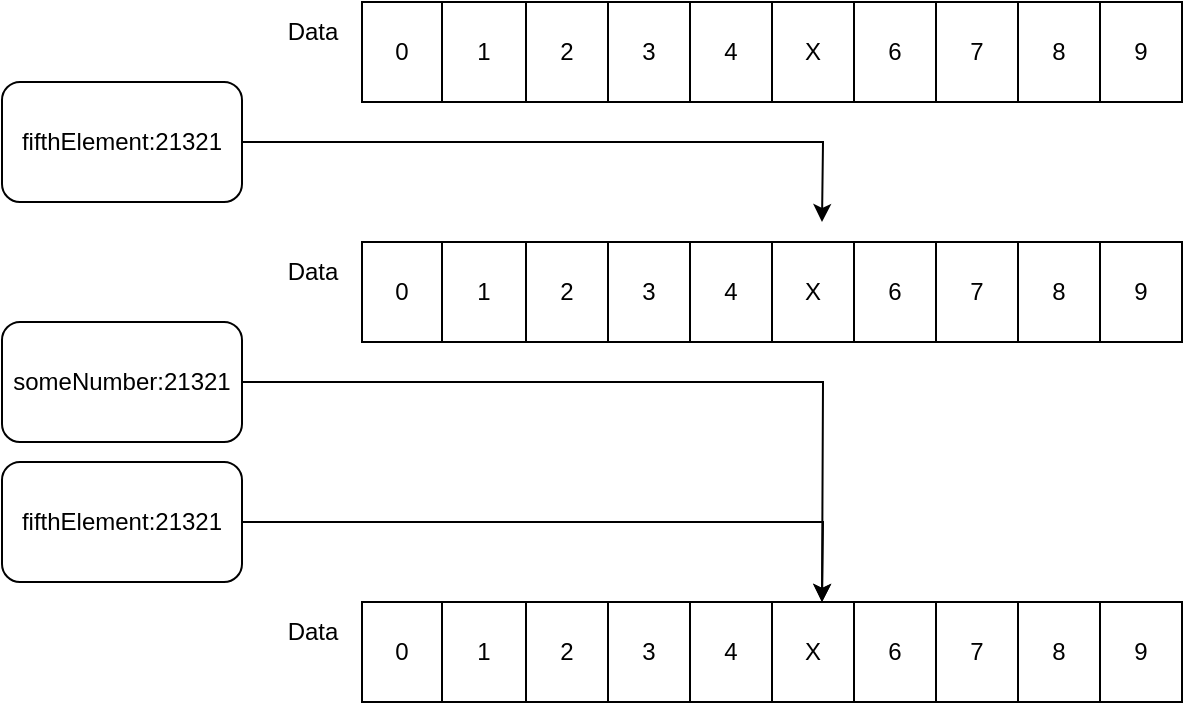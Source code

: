 <mxfile version="21.0.8" type="device"><diagram name="Page-1" id="xcseX_8jl4Rnu4aj0fn8"><mxGraphModel dx="1434" dy="907" grid="1" gridSize="10" guides="1" tooltips="1" connect="1" arrows="1" fold="1" page="1" pageScale="1" pageWidth="850" pageHeight="1100" math="0" shadow="0"><root><mxCell id="0"/><mxCell id="1" parent="0"/><mxCell id="iy7wo-WVDIVstyV2DdBM-16" value="" style="shape=table;startSize=0;container=1;collapsible=0;childLayout=tableLayout;" vertex="1" parent="1"><mxGeometry x="240" y="40" width="410" height="50" as="geometry"/></mxCell><mxCell id="iy7wo-WVDIVstyV2DdBM-17" value="" style="shape=tableRow;horizontal=0;startSize=0;swimlaneHead=0;swimlaneBody=0;strokeColor=inherit;top=0;left=0;bottom=0;right=0;collapsible=0;dropTarget=0;fillColor=none;points=[[0,0.5],[1,0.5]];portConstraint=eastwest;" vertex="1" parent="iy7wo-WVDIVstyV2DdBM-16"><mxGeometry width="410" height="50" as="geometry"/></mxCell><mxCell id="iy7wo-WVDIVstyV2DdBM-18" value="0" style="shape=partialRectangle;html=1;whiteSpace=wrap;connectable=0;strokeColor=inherit;overflow=hidden;fillColor=none;top=0;left=0;bottom=0;right=0;pointerEvents=1;" vertex="1" parent="iy7wo-WVDIVstyV2DdBM-17"><mxGeometry width="40" height="50" as="geometry"><mxRectangle width="40" height="50" as="alternateBounds"/></mxGeometry></mxCell><mxCell id="iy7wo-WVDIVstyV2DdBM-19" value="1" style="shape=partialRectangle;html=1;whiteSpace=wrap;connectable=0;strokeColor=inherit;overflow=hidden;fillColor=none;top=0;left=0;bottom=0;right=0;pointerEvents=1;" vertex="1" parent="iy7wo-WVDIVstyV2DdBM-17"><mxGeometry x="40" width="42" height="50" as="geometry"><mxRectangle width="42" height="50" as="alternateBounds"/></mxGeometry></mxCell><mxCell id="iy7wo-WVDIVstyV2DdBM-20" value="2" style="shape=partialRectangle;html=1;whiteSpace=wrap;connectable=0;strokeColor=inherit;overflow=hidden;fillColor=none;top=0;left=0;bottom=0;right=0;pointerEvents=1;" vertex="1" parent="iy7wo-WVDIVstyV2DdBM-17"><mxGeometry x="82" width="41" height="50" as="geometry"><mxRectangle width="41" height="50" as="alternateBounds"/></mxGeometry></mxCell><mxCell id="iy7wo-WVDIVstyV2DdBM-21" value="3" style="shape=partialRectangle;html=1;whiteSpace=wrap;connectable=0;strokeColor=inherit;overflow=hidden;fillColor=none;top=0;left=0;bottom=0;right=0;pointerEvents=1;" vertex="1" parent="iy7wo-WVDIVstyV2DdBM-17"><mxGeometry x="123" width="41" height="50" as="geometry"><mxRectangle width="41" height="50" as="alternateBounds"/></mxGeometry></mxCell><mxCell id="iy7wo-WVDIVstyV2DdBM-22" value="4" style="shape=partialRectangle;html=1;whiteSpace=wrap;connectable=0;strokeColor=inherit;overflow=hidden;fillColor=none;top=0;left=0;bottom=0;right=0;pointerEvents=1;" vertex="1" parent="iy7wo-WVDIVstyV2DdBM-17"><mxGeometry x="164" width="41" height="50" as="geometry"><mxRectangle width="41" height="50" as="alternateBounds"/></mxGeometry></mxCell><mxCell id="iy7wo-WVDIVstyV2DdBM-23" value="X" style="shape=partialRectangle;html=1;whiteSpace=wrap;connectable=0;strokeColor=inherit;overflow=hidden;fillColor=none;top=0;left=0;bottom=0;right=0;pointerEvents=1;" vertex="1" parent="iy7wo-WVDIVstyV2DdBM-17"><mxGeometry x="205" width="41" height="50" as="geometry"><mxRectangle width="41" height="50" as="alternateBounds"/></mxGeometry></mxCell><mxCell id="iy7wo-WVDIVstyV2DdBM-24" value="6" style="shape=partialRectangle;html=1;whiteSpace=wrap;connectable=0;strokeColor=inherit;overflow=hidden;fillColor=none;top=0;left=0;bottom=0;right=0;pointerEvents=1;" vertex="1" parent="iy7wo-WVDIVstyV2DdBM-17"><mxGeometry x="246" width="41" height="50" as="geometry"><mxRectangle width="41" height="50" as="alternateBounds"/></mxGeometry></mxCell><mxCell id="iy7wo-WVDIVstyV2DdBM-25" value="7" style="shape=partialRectangle;html=1;whiteSpace=wrap;connectable=0;strokeColor=inherit;overflow=hidden;fillColor=none;top=0;left=0;bottom=0;right=0;pointerEvents=1;" vertex="1" parent="iy7wo-WVDIVstyV2DdBM-17"><mxGeometry x="287" width="41" height="50" as="geometry"><mxRectangle width="41" height="50" as="alternateBounds"/></mxGeometry></mxCell><mxCell id="iy7wo-WVDIVstyV2DdBM-26" value="8" style="shape=partialRectangle;html=1;whiteSpace=wrap;connectable=0;strokeColor=inherit;overflow=hidden;fillColor=none;top=0;left=0;bottom=0;right=0;pointerEvents=1;" vertex="1" parent="iy7wo-WVDIVstyV2DdBM-17"><mxGeometry x="328" width="41" height="50" as="geometry"><mxRectangle width="41" height="50" as="alternateBounds"/></mxGeometry></mxCell><mxCell id="iy7wo-WVDIVstyV2DdBM-27" value="9" style="shape=partialRectangle;html=1;whiteSpace=wrap;connectable=0;strokeColor=inherit;overflow=hidden;fillColor=none;top=0;left=0;bottom=0;right=0;pointerEvents=1;" vertex="1" parent="iy7wo-WVDIVstyV2DdBM-17"><mxGeometry x="369" width="41" height="50" as="geometry"><mxRectangle width="41" height="50" as="alternateBounds"/></mxGeometry></mxCell><mxCell id="iy7wo-WVDIVstyV2DdBM-28" value="" style="shape=table;startSize=0;container=1;collapsible=0;childLayout=tableLayout;" vertex="1" parent="1"><mxGeometry x="240" y="160" width="410" height="50" as="geometry"/></mxCell><mxCell id="iy7wo-WVDIVstyV2DdBM-29" value="" style="shape=tableRow;horizontal=0;startSize=0;swimlaneHead=0;swimlaneBody=0;strokeColor=inherit;top=0;left=0;bottom=0;right=0;collapsible=0;dropTarget=0;fillColor=none;points=[[0,0.5],[1,0.5]];portConstraint=eastwest;" vertex="1" parent="iy7wo-WVDIVstyV2DdBM-28"><mxGeometry width="410" height="50" as="geometry"/></mxCell><mxCell id="iy7wo-WVDIVstyV2DdBM-30" value="0" style="shape=partialRectangle;html=1;whiteSpace=wrap;connectable=0;strokeColor=inherit;overflow=hidden;fillColor=none;top=0;left=0;bottom=0;right=0;pointerEvents=1;" vertex="1" parent="iy7wo-WVDIVstyV2DdBM-29"><mxGeometry width="40" height="50" as="geometry"><mxRectangle width="40" height="50" as="alternateBounds"/></mxGeometry></mxCell><mxCell id="iy7wo-WVDIVstyV2DdBM-31" value="1" style="shape=partialRectangle;html=1;whiteSpace=wrap;connectable=0;strokeColor=inherit;overflow=hidden;fillColor=none;top=0;left=0;bottom=0;right=0;pointerEvents=1;" vertex="1" parent="iy7wo-WVDIVstyV2DdBM-29"><mxGeometry x="40" width="42" height="50" as="geometry"><mxRectangle width="42" height="50" as="alternateBounds"/></mxGeometry></mxCell><mxCell id="iy7wo-WVDIVstyV2DdBM-32" value="2" style="shape=partialRectangle;html=1;whiteSpace=wrap;connectable=0;strokeColor=inherit;overflow=hidden;fillColor=none;top=0;left=0;bottom=0;right=0;pointerEvents=1;" vertex="1" parent="iy7wo-WVDIVstyV2DdBM-29"><mxGeometry x="82" width="41" height="50" as="geometry"><mxRectangle width="41" height="50" as="alternateBounds"/></mxGeometry></mxCell><mxCell id="iy7wo-WVDIVstyV2DdBM-33" value="3" style="shape=partialRectangle;html=1;whiteSpace=wrap;connectable=0;strokeColor=inherit;overflow=hidden;fillColor=none;top=0;left=0;bottom=0;right=0;pointerEvents=1;" vertex="1" parent="iy7wo-WVDIVstyV2DdBM-29"><mxGeometry x="123" width="41" height="50" as="geometry"><mxRectangle width="41" height="50" as="alternateBounds"/></mxGeometry></mxCell><mxCell id="iy7wo-WVDIVstyV2DdBM-34" value="4" style="shape=partialRectangle;html=1;whiteSpace=wrap;connectable=0;strokeColor=inherit;overflow=hidden;fillColor=none;top=0;left=0;bottom=0;right=0;pointerEvents=1;" vertex="1" parent="iy7wo-WVDIVstyV2DdBM-29"><mxGeometry x="164" width="41" height="50" as="geometry"><mxRectangle width="41" height="50" as="alternateBounds"/></mxGeometry></mxCell><mxCell id="iy7wo-WVDIVstyV2DdBM-35" value="X" style="shape=partialRectangle;html=1;whiteSpace=wrap;connectable=0;strokeColor=inherit;overflow=hidden;fillColor=none;top=0;left=0;bottom=0;right=0;pointerEvents=1;" vertex="1" parent="iy7wo-WVDIVstyV2DdBM-29"><mxGeometry x="205" width="41" height="50" as="geometry"><mxRectangle width="41" height="50" as="alternateBounds"/></mxGeometry></mxCell><mxCell id="iy7wo-WVDIVstyV2DdBM-36" value="6" style="shape=partialRectangle;html=1;whiteSpace=wrap;connectable=0;strokeColor=inherit;overflow=hidden;fillColor=none;top=0;left=0;bottom=0;right=0;pointerEvents=1;" vertex="1" parent="iy7wo-WVDIVstyV2DdBM-29"><mxGeometry x="246" width="41" height="50" as="geometry"><mxRectangle width="41" height="50" as="alternateBounds"/></mxGeometry></mxCell><mxCell id="iy7wo-WVDIVstyV2DdBM-37" value="7" style="shape=partialRectangle;html=1;whiteSpace=wrap;connectable=0;strokeColor=inherit;overflow=hidden;fillColor=none;top=0;left=0;bottom=0;right=0;pointerEvents=1;" vertex="1" parent="iy7wo-WVDIVstyV2DdBM-29"><mxGeometry x="287" width="41" height="50" as="geometry"><mxRectangle width="41" height="50" as="alternateBounds"/></mxGeometry></mxCell><mxCell id="iy7wo-WVDIVstyV2DdBM-38" value="8" style="shape=partialRectangle;html=1;whiteSpace=wrap;connectable=0;strokeColor=inherit;overflow=hidden;fillColor=none;top=0;left=0;bottom=0;right=0;pointerEvents=1;" vertex="1" parent="iy7wo-WVDIVstyV2DdBM-29"><mxGeometry x="328" width="41" height="50" as="geometry"><mxRectangle width="41" height="50" as="alternateBounds"/></mxGeometry></mxCell><mxCell id="iy7wo-WVDIVstyV2DdBM-39" value="9" style="shape=partialRectangle;html=1;whiteSpace=wrap;connectable=0;strokeColor=inherit;overflow=hidden;fillColor=none;top=0;left=0;bottom=0;right=0;pointerEvents=1;" vertex="1" parent="iy7wo-WVDIVstyV2DdBM-29"><mxGeometry x="369" width="41" height="50" as="geometry"><mxRectangle width="41" height="50" as="alternateBounds"/></mxGeometry></mxCell><mxCell id="iy7wo-WVDIVstyV2DdBM-41" style="edgeStyle=orthogonalEdgeStyle;rounded=0;orthogonalLoop=1;jettySize=auto;html=1;exitX=1;exitY=0.5;exitDx=0;exitDy=0;" edge="1" parent="1" source="iy7wo-WVDIVstyV2DdBM-40"><mxGeometry relative="1" as="geometry"><mxPoint x="470" y="150" as="targetPoint"/></mxGeometry></mxCell><mxCell id="iy7wo-WVDIVstyV2DdBM-40" value="fifthElement:21321" style="rounded=1;whiteSpace=wrap;html=1;" vertex="1" parent="1"><mxGeometry x="60" y="80" width="120" height="60" as="geometry"/></mxCell><mxCell id="iy7wo-WVDIVstyV2DdBM-42" value="" style="shape=table;startSize=0;container=1;collapsible=0;childLayout=tableLayout;" vertex="1" parent="1"><mxGeometry x="240" y="340" width="410" height="50" as="geometry"/></mxCell><mxCell id="iy7wo-WVDIVstyV2DdBM-43" value="" style="shape=tableRow;horizontal=0;startSize=0;swimlaneHead=0;swimlaneBody=0;strokeColor=inherit;top=0;left=0;bottom=0;right=0;collapsible=0;dropTarget=0;fillColor=none;points=[[0,0.5],[1,0.5]];portConstraint=eastwest;" vertex="1" parent="iy7wo-WVDIVstyV2DdBM-42"><mxGeometry width="410" height="50" as="geometry"/></mxCell><mxCell id="iy7wo-WVDIVstyV2DdBM-44" value="0" style="shape=partialRectangle;html=1;whiteSpace=wrap;connectable=0;strokeColor=inherit;overflow=hidden;fillColor=none;top=0;left=0;bottom=0;right=0;pointerEvents=1;" vertex="1" parent="iy7wo-WVDIVstyV2DdBM-43"><mxGeometry width="40" height="50" as="geometry"><mxRectangle width="40" height="50" as="alternateBounds"/></mxGeometry></mxCell><mxCell id="iy7wo-WVDIVstyV2DdBM-45" value="1" style="shape=partialRectangle;html=1;whiteSpace=wrap;connectable=0;strokeColor=inherit;overflow=hidden;fillColor=none;top=0;left=0;bottom=0;right=0;pointerEvents=1;" vertex="1" parent="iy7wo-WVDIVstyV2DdBM-43"><mxGeometry x="40" width="42" height="50" as="geometry"><mxRectangle width="42" height="50" as="alternateBounds"/></mxGeometry></mxCell><mxCell id="iy7wo-WVDIVstyV2DdBM-46" value="2" style="shape=partialRectangle;html=1;whiteSpace=wrap;connectable=0;strokeColor=inherit;overflow=hidden;fillColor=none;top=0;left=0;bottom=0;right=0;pointerEvents=1;" vertex="1" parent="iy7wo-WVDIVstyV2DdBM-43"><mxGeometry x="82" width="41" height="50" as="geometry"><mxRectangle width="41" height="50" as="alternateBounds"/></mxGeometry></mxCell><mxCell id="iy7wo-WVDIVstyV2DdBM-47" value="3" style="shape=partialRectangle;html=1;whiteSpace=wrap;connectable=0;strokeColor=inherit;overflow=hidden;fillColor=none;top=0;left=0;bottom=0;right=0;pointerEvents=1;" vertex="1" parent="iy7wo-WVDIVstyV2DdBM-43"><mxGeometry x="123" width="41" height="50" as="geometry"><mxRectangle width="41" height="50" as="alternateBounds"/></mxGeometry></mxCell><mxCell id="iy7wo-WVDIVstyV2DdBM-48" value="4" style="shape=partialRectangle;html=1;whiteSpace=wrap;connectable=0;strokeColor=inherit;overflow=hidden;fillColor=none;top=0;left=0;bottom=0;right=0;pointerEvents=1;" vertex="1" parent="iy7wo-WVDIVstyV2DdBM-43"><mxGeometry x="164" width="41" height="50" as="geometry"><mxRectangle width="41" height="50" as="alternateBounds"/></mxGeometry></mxCell><mxCell id="iy7wo-WVDIVstyV2DdBM-49" value="X" style="shape=partialRectangle;html=1;whiteSpace=wrap;connectable=0;strokeColor=inherit;overflow=hidden;fillColor=none;top=0;left=0;bottom=0;right=0;pointerEvents=1;" vertex="1" parent="iy7wo-WVDIVstyV2DdBM-43"><mxGeometry x="205" width="41" height="50" as="geometry"><mxRectangle width="41" height="50" as="alternateBounds"/></mxGeometry></mxCell><mxCell id="iy7wo-WVDIVstyV2DdBM-50" value="6" style="shape=partialRectangle;html=1;whiteSpace=wrap;connectable=0;strokeColor=inherit;overflow=hidden;fillColor=none;top=0;left=0;bottom=0;right=0;pointerEvents=1;" vertex="1" parent="iy7wo-WVDIVstyV2DdBM-43"><mxGeometry x="246" width="41" height="50" as="geometry"><mxRectangle width="41" height="50" as="alternateBounds"/></mxGeometry></mxCell><mxCell id="iy7wo-WVDIVstyV2DdBM-51" value="7" style="shape=partialRectangle;html=1;whiteSpace=wrap;connectable=0;strokeColor=inherit;overflow=hidden;fillColor=none;top=0;left=0;bottom=0;right=0;pointerEvents=1;" vertex="1" parent="iy7wo-WVDIVstyV2DdBM-43"><mxGeometry x="287" width="41" height="50" as="geometry"><mxRectangle width="41" height="50" as="alternateBounds"/></mxGeometry></mxCell><mxCell id="iy7wo-WVDIVstyV2DdBM-52" value="8" style="shape=partialRectangle;html=1;whiteSpace=wrap;connectable=0;strokeColor=inherit;overflow=hidden;fillColor=none;top=0;left=0;bottom=0;right=0;pointerEvents=1;" vertex="1" parent="iy7wo-WVDIVstyV2DdBM-43"><mxGeometry x="328" width="41" height="50" as="geometry"><mxRectangle width="41" height="50" as="alternateBounds"/></mxGeometry></mxCell><mxCell id="iy7wo-WVDIVstyV2DdBM-53" value="9" style="shape=partialRectangle;html=1;whiteSpace=wrap;connectable=0;strokeColor=inherit;overflow=hidden;fillColor=none;top=0;left=0;bottom=0;right=0;pointerEvents=1;" vertex="1" parent="iy7wo-WVDIVstyV2DdBM-43"><mxGeometry x="369" width="41" height="50" as="geometry"><mxRectangle width="41" height="50" as="alternateBounds"/></mxGeometry></mxCell><mxCell id="iy7wo-WVDIVstyV2DdBM-54" style="edgeStyle=orthogonalEdgeStyle;rounded=0;orthogonalLoop=1;jettySize=auto;html=1;exitX=1;exitY=0.5;exitDx=0;exitDy=0;" edge="1" parent="1" source="iy7wo-WVDIVstyV2DdBM-55"><mxGeometry relative="1" as="geometry"><mxPoint x="470" y="340" as="targetPoint"/></mxGeometry></mxCell><mxCell id="iy7wo-WVDIVstyV2DdBM-55" value="fifthElement:21321" style="rounded=1;whiteSpace=wrap;html=1;" vertex="1" parent="1"><mxGeometry x="60" y="270" width="120" height="60" as="geometry"/></mxCell><mxCell id="iy7wo-WVDIVstyV2DdBM-57" style="edgeStyle=orthogonalEdgeStyle;rounded=0;orthogonalLoop=1;jettySize=auto;html=1;exitX=1;exitY=0.5;exitDx=0;exitDy=0;" edge="1" parent="1" source="iy7wo-WVDIVstyV2DdBM-56"><mxGeometry relative="1" as="geometry"><mxPoint x="470" y="340" as="targetPoint"/></mxGeometry></mxCell><mxCell id="iy7wo-WVDIVstyV2DdBM-56" value="someNumber:21321" style="rounded=1;whiteSpace=wrap;html=1;" vertex="1" parent="1"><mxGeometry x="60" y="200" width="120" height="60" as="geometry"/></mxCell><mxCell id="iy7wo-WVDIVstyV2DdBM-58" value="Data" style="text;html=1;align=center;verticalAlign=middle;resizable=0;points=[];autosize=1;strokeColor=none;fillColor=none;" vertex="1" parent="1"><mxGeometry x="190" y="40" width="50" height="30" as="geometry"/></mxCell><mxCell id="iy7wo-WVDIVstyV2DdBM-59" value="Data" style="text;html=1;align=center;verticalAlign=middle;resizable=0;points=[];autosize=1;strokeColor=none;fillColor=none;" vertex="1" parent="1"><mxGeometry x="190" y="160" width="50" height="30" as="geometry"/></mxCell><mxCell id="iy7wo-WVDIVstyV2DdBM-60" value="Data" style="text;html=1;align=center;verticalAlign=middle;resizable=0;points=[];autosize=1;strokeColor=none;fillColor=none;" vertex="1" parent="1"><mxGeometry x="190" y="340" width="50" height="30" as="geometry"/></mxCell></root></mxGraphModel></diagram></mxfile>